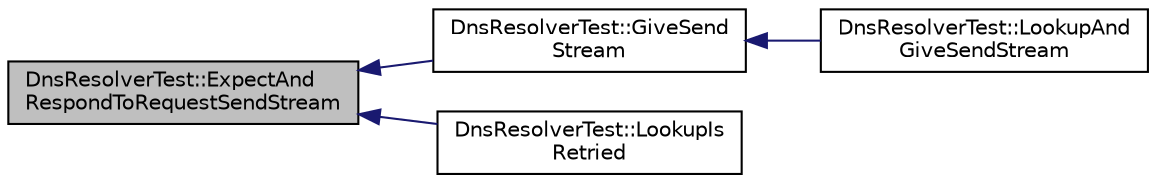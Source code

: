 digraph "DnsResolverTest::ExpectAndRespondToRequestSendStream"
{
 // INTERACTIVE_SVG=YES
  edge [fontname="Helvetica",fontsize="10",labelfontname="Helvetica",labelfontsize="10"];
  node [fontname="Helvetica",fontsize="10",shape=record];
  rankdir="LR";
  Node98 [label="DnsResolverTest::ExpectAnd\lRespondToRequestSendStream",height=0.2,width=0.4,color="black", fillcolor="grey75", style="filled", fontcolor="black"];
  Node98 -> Node99 [dir="back",color="midnightblue",fontsize="10",style="solid",fontname="Helvetica"];
  Node99 [label="DnsResolverTest::GiveSend\lStream",height=0.2,width=0.4,color="black", fillcolor="white", style="filled",URL="$dd/d31/class_dns_resolver_test.html#abde4764abb0aac972fee63c8358722f6"];
  Node99 -> Node100 [dir="back",color="midnightblue",fontsize="10",style="solid",fontname="Helvetica"];
  Node100 [label="DnsResolverTest::LookupAnd\lGiveSendStream",height=0.2,width=0.4,color="black", fillcolor="white", style="filled",URL="$dd/d31/class_dns_resolver_test.html#ab073f08530d8f41d887779fb79066f43"];
  Node98 -> Node101 [dir="back",color="midnightblue",fontsize="10",style="solid",fontname="Helvetica"];
  Node101 [label="DnsResolverTest::LookupIs\lRetried",height=0.2,width=0.4,color="black", fillcolor="white", style="filled",URL="$dd/d31/class_dns_resolver_test.html#afeae942858bcd81d5db1547252ecab80"];
}
